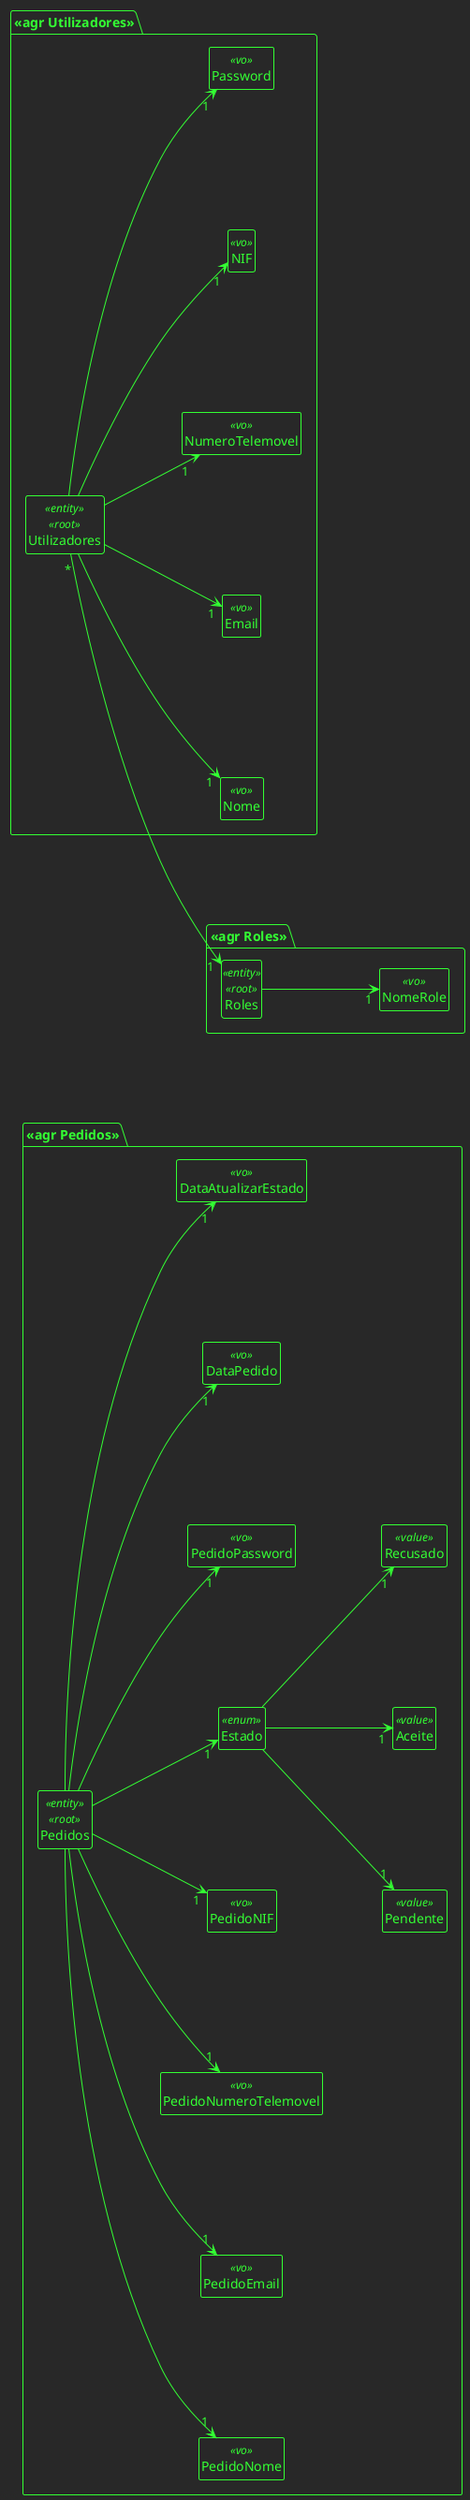 @startuml DM

hide circle
hide fields

!theme crt-green
skinparam nodesep 150
hide empty members
left to right direction

package "<<agr Pedidos>>" {
    class Pedidos <<entity>> <<root>> {}

    class PedidoNome <<vo>> {}
    class PedidoEmail <<vo>> {}
    class PedidoNumeroTelemovel <<vo>> {}
    class PedidoNIF <<vo>> {}
    enum Estado <<enum>> {
    }
    class Pendente <<value>>{}
    class Aceite<<value>> {}
    class Recusado <<value>>{}
    class PedidoPassword <<vo>> {}
    class DataPedido <<vo>> {}
    class DataAtualizarEstado <<vo>> {}

    Pedidos --> "1" PedidoNome
    Pedidos --> "1" PedidoEmail
    Pedidos --> "1" PedidoNumeroTelemovel
    Pedidos --> "1" PedidoNIF
    Pedidos --> "1" DataPedido
    Pedidos --> "1" DataAtualizarEstado
    Pedidos --> "1" PedidoPassword
    Pedidos --> "1" Estado 
    Estado --> "1" Pendente
    Estado --> "1" Aceite
    Estado --> "1" Recusado
}

package "<<agr Utilizadores>>" {
    class Utilizadores<<entity>><<root>>{}
    class Nome<<vo>>{}
    class Email<<vo>>{}
    class NumeroTelemovel<<vo>>{}
    class NIF<<vo>>{}
    class Password<<vo>>{}

    Utilizadores --> "1" Nome
    Utilizadores --> "1" Email
    Utilizadores --> "1" NumeroTelemovel
    Utilizadores --> "1" NIF
    Utilizadores --> "1" Password
}

package "<<agr Roles>>" {
    class Roles<<entity>><<root>>{}
    class NomeRole<<vo>>{}

    Roles --> "1" NomeRole
    Utilizadores "*"--> "1" Roles
}



@enduml